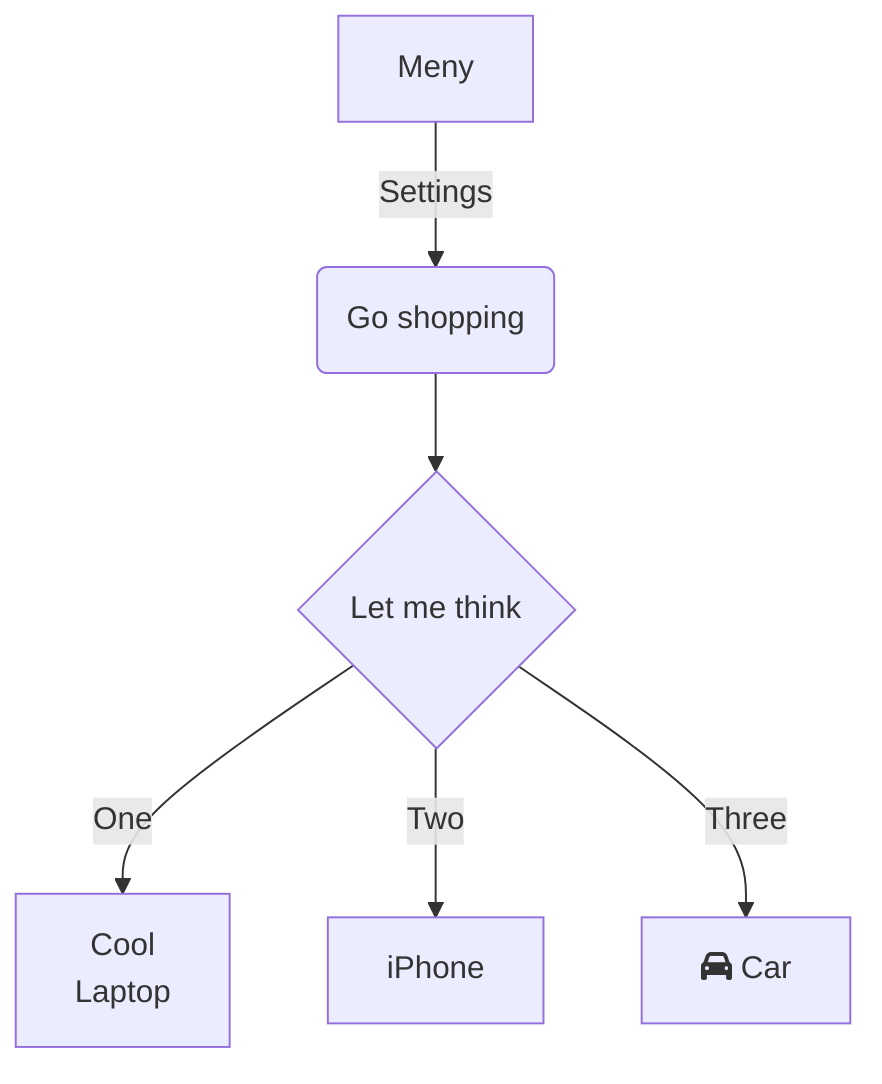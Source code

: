 graph TD
    A[Meny] -->|Settings| B(Go shopping)
    B --> C{Let me think}
    C -->|One| D["Cool <br> Laptop"]
    C -->|Two| E[iPhone]
    C -->|Three| F[fa:fa-car Car]